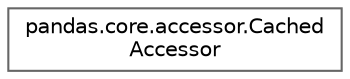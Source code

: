 digraph "Graphical Class Hierarchy"
{
 // LATEX_PDF_SIZE
  bgcolor="transparent";
  edge [fontname=Helvetica,fontsize=10,labelfontname=Helvetica,labelfontsize=10];
  node [fontname=Helvetica,fontsize=10,shape=box,height=0.2,width=0.4];
  rankdir="LR";
  Node0 [id="Node000000",label="pandas.core.accessor.Cached\lAccessor",height=0.2,width=0.4,color="grey40", fillcolor="white", style="filled",URL="$d9/d69/classpandas_1_1core_1_1accessor_1_1CachedAccessor.html",tooltip=" "];
}

